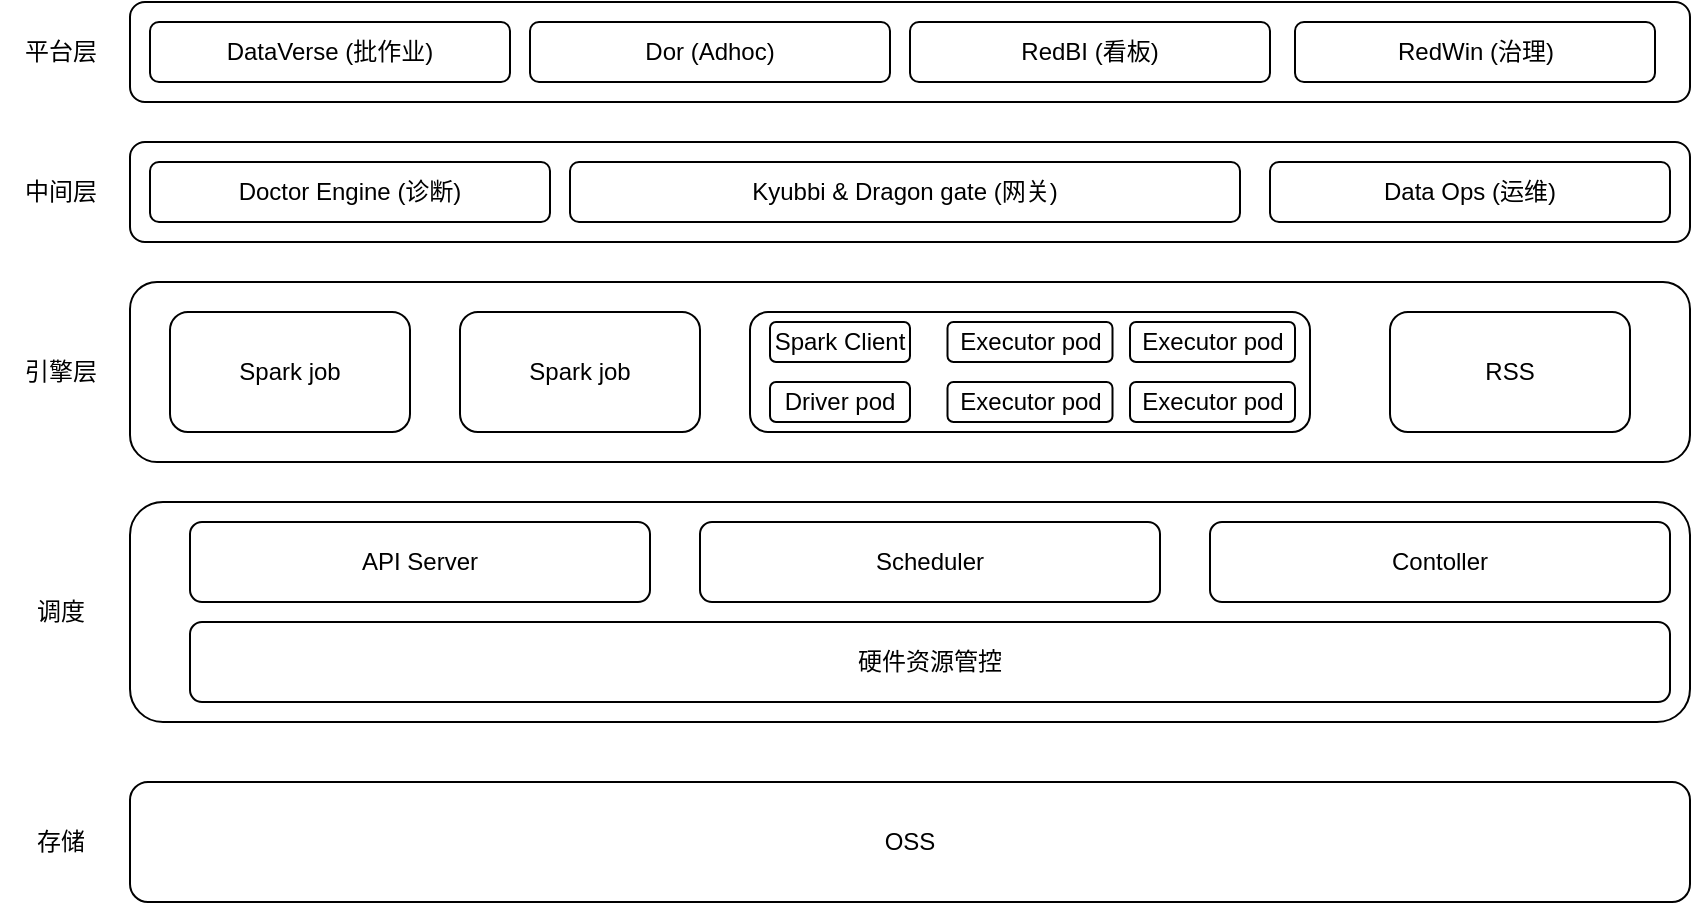 <mxfile version="24.8.8">
  <diagram name="Page-1" id="wt8m9tqtKzte8XlRHpw4">
    <mxGraphModel dx="1434" dy="786" grid="1" gridSize="10" guides="1" tooltips="1" connect="1" arrows="1" fold="1" page="1" pageScale="1" pageWidth="850" pageHeight="1100" math="0" shadow="0">
      <root>
        <mxCell id="0" />
        <mxCell id="1" parent="0" />
        <mxCell id="9Wq9sjJPfZ_ADkzCgFXi-1" value="OSS" style="rounded=1;whiteSpace=wrap;html=1;" vertex="1" parent="1">
          <mxGeometry x="140" y="510" width="780" height="60" as="geometry" />
        </mxCell>
        <mxCell id="9Wq9sjJPfZ_ADkzCgFXi-2" value="" style="rounded=1;whiteSpace=wrap;html=1;" vertex="1" parent="1">
          <mxGeometry x="140" y="370" width="780" height="110" as="geometry" />
        </mxCell>
        <mxCell id="9Wq9sjJPfZ_ADkzCgFXi-3" value="存储" style="text;html=1;align=center;verticalAlign=middle;resizable=0;points=[];autosize=1;strokeColor=none;fillColor=none;" vertex="1" parent="1">
          <mxGeometry x="80" y="525" width="50" height="30" as="geometry" />
        </mxCell>
        <mxCell id="9Wq9sjJPfZ_ADkzCgFXi-4" value="调度" style="text;html=1;align=center;verticalAlign=middle;resizable=0;points=[];autosize=1;strokeColor=none;fillColor=none;" vertex="1" parent="1">
          <mxGeometry x="80" y="410" width="50" height="30" as="geometry" />
        </mxCell>
        <mxCell id="9Wq9sjJPfZ_ADkzCgFXi-5" value="引擎层" style="text;html=1;align=center;verticalAlign=middle;resizable=0;points=[];autosize=1;strokeColor=none;fillColor=none;" vertex="1" parent="1">
          <mxGeometry x="75" y="290" width="60" height="30" as="geometry" />
        </mxCell>
        <mxCell id="9Wq9sjJPfZ_ADkzCgFXi-7" value="API Server" style="rounded=1;whiteSpace=wrap;html=1;" vertex="1" parent="1">
          <mxGeometry x="170" y="380" width="230" height="40" as="geometry" />
        </mxCell>
        <mxCell id="9Wq9sjJPfZ_ADkzCgFXi-8" value="硬件资源管控" style="rounded=1;whiteSpace=wrap;html=1;" vertex="1" parent="1">
          <mxGeometry x="170" y="430" width="740" height="40" as="geometry" />
        </mxCell>
        <mxCell id="9Wq9sjJPfZ_ADkzCgFXi-13" value="Scheduler" style="rounded=1;whiteSpace=wrap;html=1;" vertex="1" parent="1">
          <mxGeometry x="425" y="380" width="230" height="40" as="geometry" />
        </mxCell>
        <mxCell id="9Wq9sjJPfZ_ADkzCgFXi-14" value="Contoller" style="rounded=1;whiteSpace=wrap;html=1;" vertex="1" parent="1">
          <mxGeometry x="680" y="380" width="230" height="40" as="geometry" />
        </mxCell>
        <mxCell id="9Wq9sjJPfZ_ADkzCgFXi-15" value="" style="rounded=1;whiteSpace=wrap;html=1;" vertex="1" parent="1">
          <mxGeometry x="140" y="260" width="780" height="90" as="geometry" />
        </mxCell>
        <mxCell id="9Wq9sjJPfZ_ADkzCgFXi-17" value="RSS" style="rounded=1;whiteSpace=wrap;html=1;" vertex="1" parent="1">
          <mxGeometry x="770" y="275" width="120" height="60" as="geometry" />
        </mxCell>
        <mxCell id="9Wq9sjJPfZ_ADkzCgFXi-20" value="Spark job" style="rounded=1;whiteSpace=wrap;html=1;" vertex="1" parent="1">
          <mxGeometry x="160" y="275" width="120" height="60" as="geometry" />
        </mxCell>
        <mxCell id="9Wq9sjJPfZ_ADkzCgFXi-21" value="Spark job" style="rounded=1;whiteSpace=wrap;html=1;" vertex="1" parent="1">
          <mxGeometry x="305" y="275" width="120" height="60" as="geometry" />
        </mxCell>
        <mxCell id="9Wq9sjJPfZ_ADkzCgFXi-22" value="" style="rounded=1;whiteSpace=wrap;html=1;" vertex="1" parent="1">
          <mxGeometry x="450" y="275" width="280" height="60" as="geometry" />
        </mxCell>
        <mxCell id="9Wq9sjJPfZ_ADkzCgFXi-23" value="Driver pod" style="rounded=1;whiteSpace=wrap;html=1;" vertex="1" parent="1">
          <mxGeometry x="460" y="310" width="70" height="20" as="geometry" />
        </mxCell>
        <mxCell id="9Wq9sjJPfZ_ADkzCgFXi-24" value="Executor pod" style="rounded=1;whiteSpace=wrap;html=1;" vertex="1" parent="1">
          <mxGeometry x="548.75" y="310" width="82.5" height="20" as="geometry" />
        </mxCell>
        <mxCell id="9Wq9sjJPfZ_ADkzCgFXi-26" value="Executor pod" style="rounded=1;whiteSpace=wrap;html=1;" vertex="1" parent="1">
          <mxGeometry x="640" y="310" width="82.5" height="20" as="geometry" />
        </mxCell>
        <mxCell id="9Wq9sjJPfZ_ADkzCgFXi-27" value="Executor pod" style="rounded=1;whiteSpace=wrap;html=1;" vertex="1" parent="1">
          <mxGeometry x="548.75" y="280" width="82.5" height="20" as="geometry" />
        </mxCell>
        <mxCell id="9Wq9sjJPfZ_ADkzCgFXi-28" value="Executor pod" style="rounded=1;whiteSpace=wrap;html=1;" vertex="1" parent="1">
          <mxGeometry x="640" y="280" width="82.5" height="20" as="geometry" />
        </mxCell>
        <mxCell id="9Wq9sjJPfZ_ADkzCgFXi-29" value="Spark Client" style="rounded=1;whiteSpace=wrap;html=1;" vertex="1" parent="1">
          <mxGeometry x="460" y="280" width="70" height="20" as="geometry" />
        </mxCell>
        <mxCell id="9Wq9sjJPfZ_ADkzCgFXi-30" value="" style="rounded=1;whiteSpace=wrap;html=1;" vertex="1" parent="1">
          <mxGeometry x="140" y="190" width="780" height="50" as="geometry" />
        </mxCell>
        <mxCell id="9Wq9sjJPfZ_ADkzCgFXi-31" value="Doctor Engine (诊断)" style="rounded=1;whiteSpace=wrap;html=1;" vertex="1" parent="1">
          <mxGeometry x="150" y="200" width="200" height="30" as="geometry" />
        </mxCell>
        <mxCell id="9Wq9sjJPfZ_ADkzCgFXi-32" value="Kyubbi &amp;amp; Dragon gate (网关)" style="rounded=1;whiteSpace=wrap;html=1;" vertex="1" parent="1">
          <mxGeometry x="360" y="200" width="335" height="30" as="geometry" />
        </mxCell>
        <mxCell id="9Wq9sjJPfZ_ADkzCgFXi-33" value="Data Ops (运维)" style="rounded=1;whiteSpace=wrap;html=1;" vertex="1" parent="1">
          <mxGeometry x="710" y="200" width="200" height="30" as="geometry" />
        </mxCell>
        <mxCell id="9Wq9sjJPfZ_ADkzCgFXi-34" value="" style="rounded=1;whiteSpace=wrap;html=1;" vertex="1" parent="1">
          <mxGeometry x="140" y="120" width="780" height="50" as="geometry" />
        </mxCell>
        <mxCell id="9Wq9sjJPfZ_ADkzCgFXi-35" value="中间层" style="text;html=1;align=center;verticalAlign=middle;resizable=0;points=[];autosize=1;strokeColor=none;fillColor=none;" vertex="1" parent="1">
          <mxGeometry x="75" y="200" width="60" height="30" as="geometry" />
        </mxCell>
        <mxCell id="9Wq9sjJPfZ_ADkzCgFXi-36" value="平台层" style="text;html=1;align=center;verticalAlign=middle;resizable=0;points=[];autosize=1;strokeColor=none;fillColor=none;" vertex="1" parent="1">
          <mxGeometry x="75" y="130" width="60" height="30" as="geometry" />
        </mxCell>
        <mxCell id="9Wq9sjJPfZ_ADkzCgFXi-37" value="DataVerse (批作业)" style="rounded=1;whiteSpace=wrap;html=1;" vertex="1" parent="1">
          <mxGeometry x="150" y="130" width="180" height="30" as="geometry" />
        </mxCell>
        <mxCell id="9Wq9sjJPfZ_ADkzCgFXi-38" value="Dor (Adhoc)" style="rounded=1;whiteSpace=wrap;html=1;" vertex="1" parent="1">
          <mxGeometry x="340" y="130" width="180" height="30" as="geometry" />
        </mxCell>
        <mxCell id="9Wq9sjJPfZ_ADkzCgFXi-39" value="RedBI (看板)" style="rounded=1;whiteSpace=wrap;html=1;" vertex="1" parent="1">
          <mxGeometry x="530" y="130" width="180" height="30" as="geometry" />
        </mxCell>
        <mxCell id="9Wq9sjJPfZ_ADkzCgFXi-40" value="RedWin (治理)" style="rounded=1;whiteSpace=wrap;html=1;" vertex="1" parent="1">
          <mxGeometry x="722.5" y="130" width="180" height="30" as="geometry" />
        </mxCell>
      </root>
    </mxGraphModel>
  </diagram>
</mxfile>
